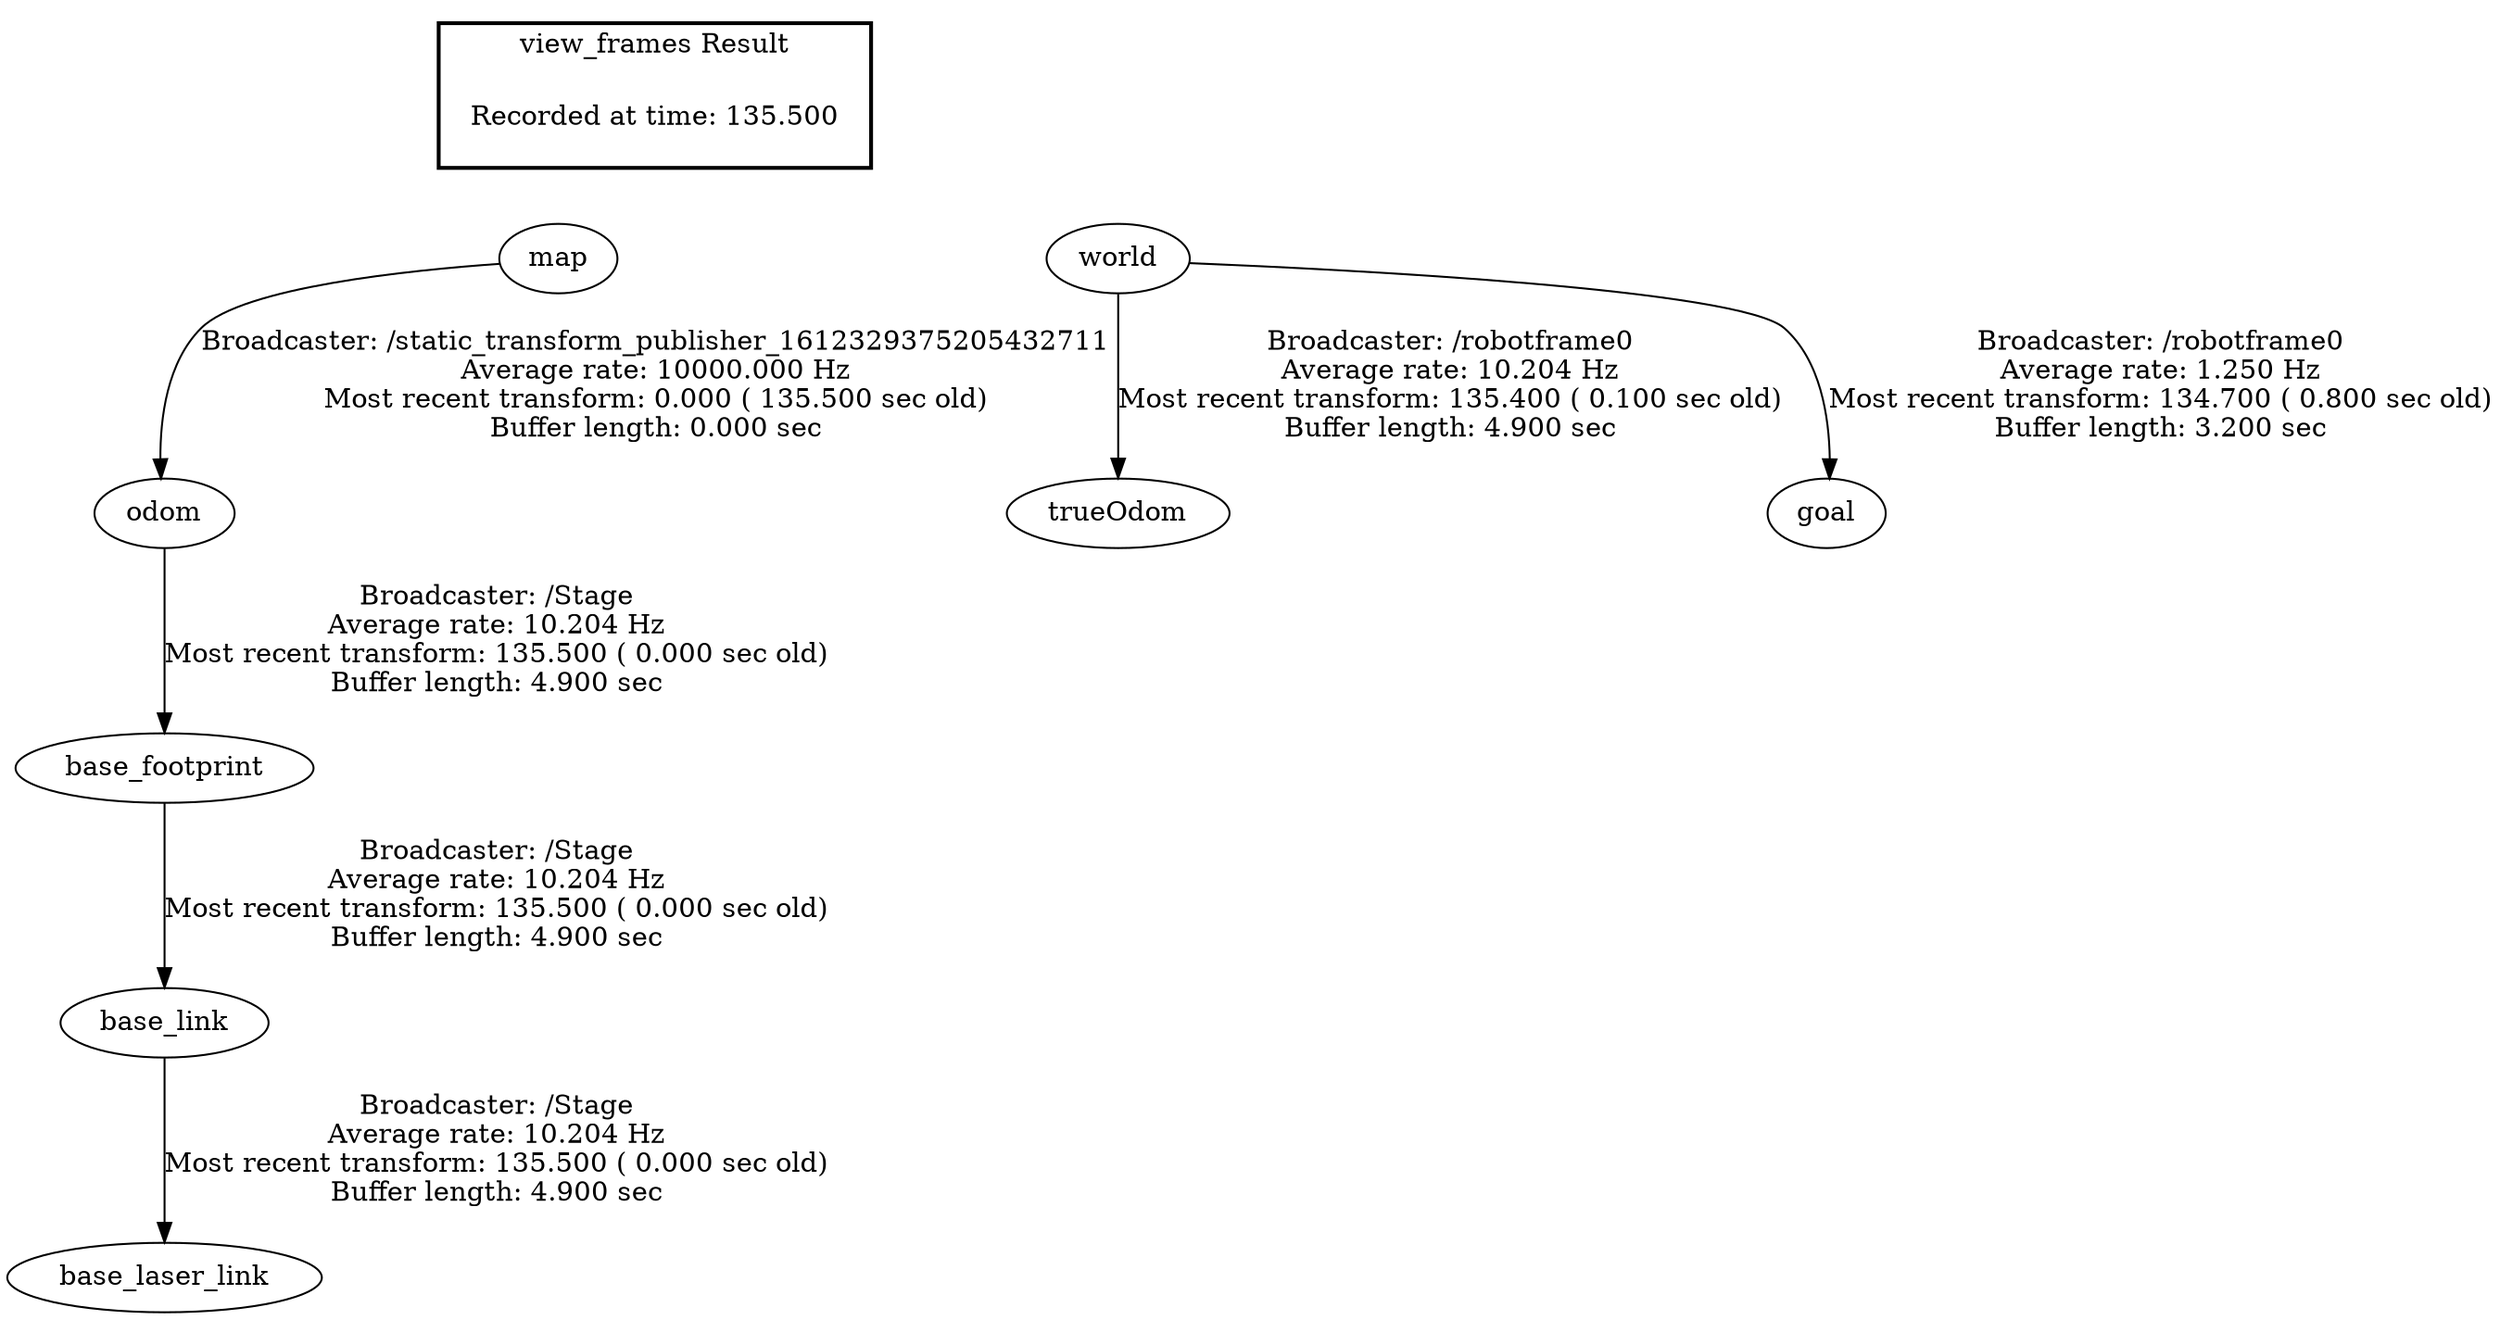 digraph G {
"map" -> "odom"[label="Broadcaster: /static_transform_publisher_1612329375205432711\nAverage rate: 10000.000 Hz\nMost recent transform: 0.000 ( 135.500 sec old)\nBuffer length: 0.000 sec\n"];
"base_link" -> "base_laser_link"[label="Broadcaster: /Stage\nAverage rate: 10.204 Hz\nMost recent transform: 135.500 ( 0.000 sec old)\nBuffer length: 4.900 sec\n"];
"base_footprint" -> "base_link"[label="Broadcaster: /Stage\nAverage rate: 10.204 Hz\nMost recent transform: 135.500 ( 0.000 sec old)\nBuffer length: 4.900 sec\n"];
"world" -> "trueOdom"[label="Broadcaster: /robotframe0\nAverage rate: 10.204 Hz\nMost recent transform: 135.400 ( 0.100 sec old)\nBuffer length: 4.900 sec\n"];
"odom" -> "base_footprint"[label="Broadcaster: /Stage\nAverage rate: 10.204 Hz\nMost recent transform: 135.500 ( 0.000 sec old)\nBuffer length: 4.900 sec\n"];
"world" -> "goal"[label="Broadcaster: /robotframe0\nAverage rate: 1.250 Hz\nMost recent transform: 134.700 ( 0.800 sec old)\nBuffer length: 3.200 sec\n"];
edge [style=invis];
 subgraph cluster_legend { style=bold; color=black; label ="view_frames Result";
"Recorded at time: 135.500"[ shape=plaintext ] ;
 }->"map";
edge [style=invis];
 subgraph cluster_legend { style=bold; color=black; label ="view_frames Result";
"Recorded at time: 135.500"[ shape=plaintext ] ;
 }->"world";
}